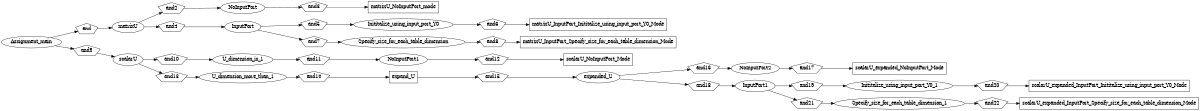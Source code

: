digraph Assignment {
        rankdir=LR;
        size="8,5"
        node [shape = polygon, sides=5];


        Assignment_main [shape=ellipse];
        scalarU [shape=ellipse];
        matrixU [shape=ellipse];
        NoInputPort [shape=ellipse];
        matrixU_NoInputPort_mode [shape=box];
        InputPort [shape=ellipse];
        Inititalize_using_input_port_Y0 [shape=ellipse];
        Specify_size_for_each_table_dimension [shape=ellipse];
        matrixU_InputPort_Inititalize_using_input_port_Y0_Mode [shape=box];
        matrixU_InputPort_Specify_size_for_each_table_dimension_Mode [shape=box];


        NoInputPort1 [shape=ellipse];
        NoInputPort2 [shape=ellipse];
        InputPort1 [shape=ellipse];
        Inititalize_using_input_port_Y0_1 [shape=ellipse];
        Specify_size_for_each_table_dimension_1 [shape=ellipse];
        
        expand_U [shape=box];
        scalarU_NoInputPort_Mode [shape=box];
        U_dimension_more_than_1 [shape=ellipse];
        U_dimension_is_1 [shape=ellipse];

        expanded_U [shape=ellipse];
        scalarU_NoInputPort_Mode [shape=box];
        scalarU_expanded_NoInputPort_Mode [shape=box];
        scalarU_expanded_InputPort_Inititalize_using_input_port_Y0_Mode [shape=box];
        scalarU_expanded_InputPort_Specify_size_for_each_table_dimension_Mode [shape=box];
        
        Assignment_main -> and 
        and -> matrixU
        matrixU -> and2
        and2 ->  NoInputPort
        NoInputPort -> and3
        and3 -> matrixU_NoInputPort_mode

        matrixU -> and4
        and4 ->  InputPort
        InputPort -> and5
        and5 -> Inititalize_using_input_port_Y0
        Inititalize_using_input_port_Y0 -> and6
        and6 -> matrixU_InputPort_Inititalize_using_input_port_Y0_Mode

        InputPort -> and7
        and7 -> Specify_size_for_each_table_dimension
        Specify_size_for_each_table_dimension -> and8
        and8 ->  matrixU_InputPort_Specify_size_for_each_table_dimension_Mode

        Assignment_main -> and9
        and9 -> scalarU
        scalarU -> and10
        and10 -> U_dimension_is_1
        U_dimension_is_1 -> and11
        and11 -> NoInputPort1
        NoInputPort1 -> and12
        and12 -> scalarU_NoInputPort_Mode

        scalarU -> and13
        and13 -> U_dimension_more_than_1
        U_dimension_more_than_1 -> and14
        and14 -> expand_U
        expand_U -> and15
        and15 -> expanded_U
        expanded_U -> and16
        and16 -> NoInputPort2
        NoInputPort2 -> and17
        and17 -> scalarU_expanded_NoInputPort_Mode

        expanded_U -> and18
        and18 -> InputPort1
        InputPort1 -> and19
        and19 -> Inititalize_using_input_port_Y0_1
        Inititalize_using_input_port_Y0_1 -> and20
        and20 -> scalarU_expanded_InputPort_Inititalize_using_input_port_Y0_Mode


        InputPort1 -> and21
        and21 -> Specify_size_for_each_table_dimension_1
        Specify_size_for_each_table_dimension_1 -> and22
        and22 -> scalarU_expanded_InputPort_Specify_size_for_each_table_dimension_Mode







}
